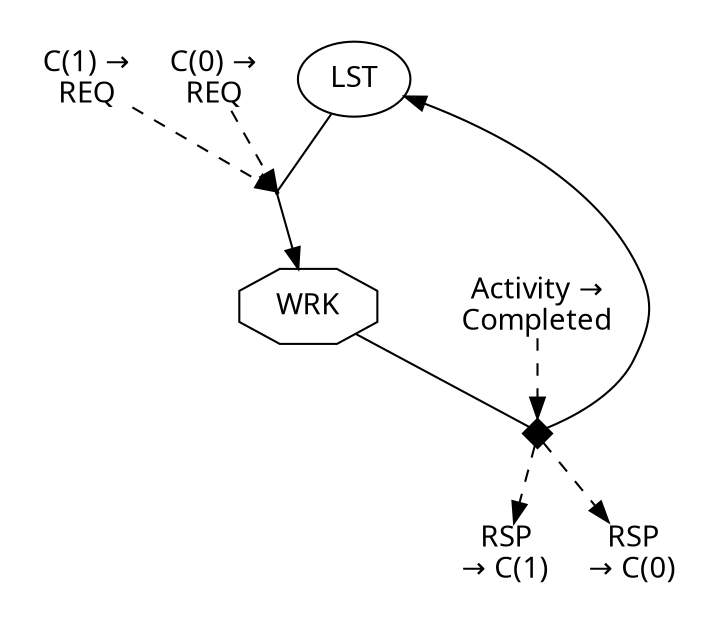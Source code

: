 digraph {
color=white;
graph [ fontname="sans-serif" ];
node [ fontname="sans-serif" ];
edge [ fontname="sans-serif" ];
A_0_false [ label="LST", shape=ellipse ];
A_1_true [ label="WRK", shape=octagon ];
subgraph cluster_0 {
T_0_18446744073709551615 [ shape=point, height=0.015, width=0.015 ];
A_0_false -> T_0_18446744073709551615 [ arrowhead=none, direction=forward ];
T_0_18446744073709551615 -> A_1_true;
D_0_18446744073709551615_1 [ label="C(0) &#8594;\nREQ", shape=plain ];
D_0_18446744073709551615_1 -> T_0_18446744073709551615 [ color=Black, style=dashed ];
D_0_18446744073709551615_3 [ label="C(1) &#8594;\nREQ", shape=plain ];
D_0_18446744073709551615_3 -> T_0_18446744073709551615 [ color=Black, style=dashed ];
}
subgraph cluster_1 {
T_1_18446744073709551615 [ shape=diamond, label="", fontsize=0, width=0.2, height=0.2, style=filled, color=black ];
A_1_true -> T_1_18446744073709551615 [ arrowhead=none, direction=forward ];
T_1_18446744073709551615 -> A_0_false;
D_1_18446744073709551615_4 [ label="Activity &#8594;\nCompleted", shape=plain ];
D_1_18446744073709551615_4 -> T_1_18446744073709551615 [ color=Black, style=dashed ];
S_1_18446744073709551615_5 [ label="RSP\n&#8594; C(1)", shape=plain ];
T_1_18446744073709551615 -> S_1_18446744073709551615_5 [ color=Black, style=dashed ];
S_1_18446744073709551615_6 [ label="RSP\n&#8594; C(0)", shape=plain ];
T_1_18446744073709551615 -> S_1_18446744073709551615_6 [ color=Black, style=dashed ];
}
}
